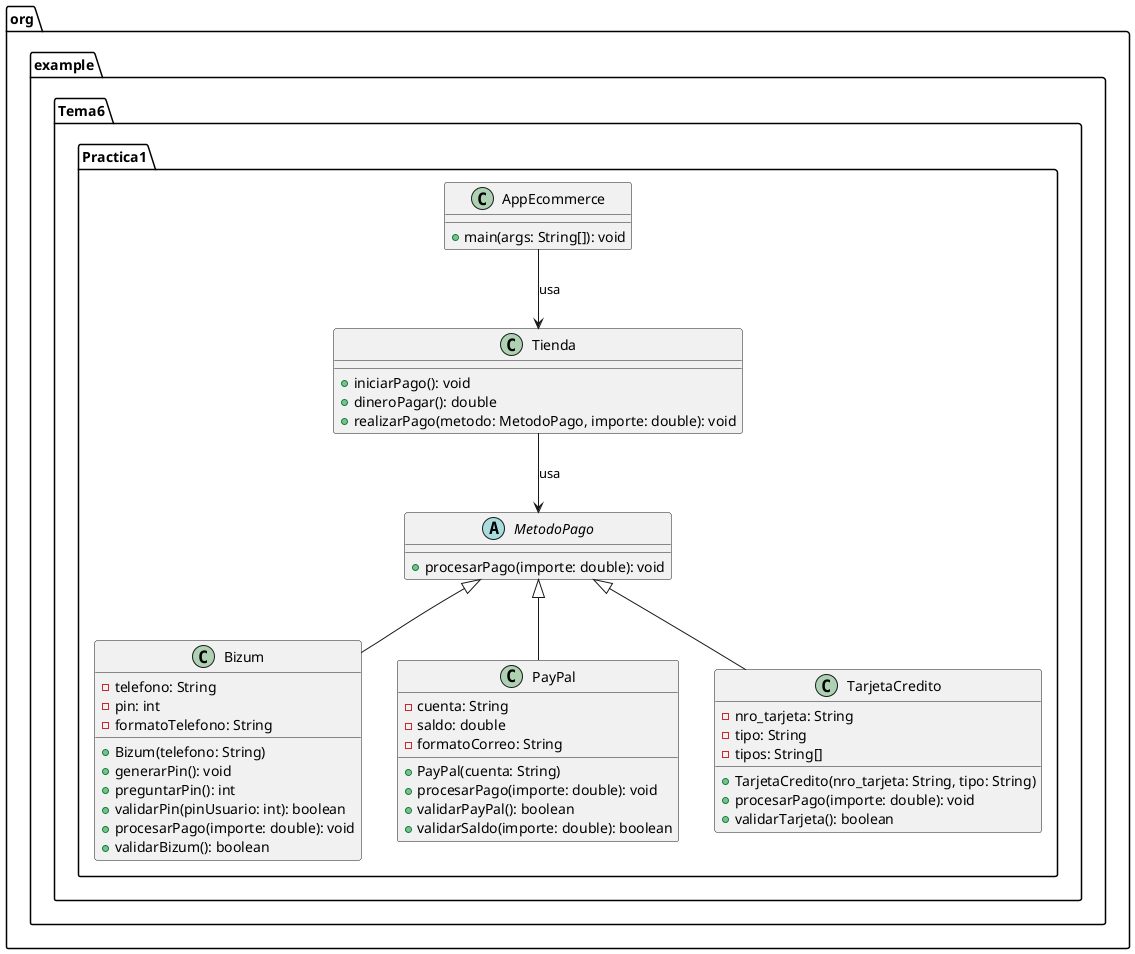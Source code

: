 @startuml
' Definimos los paquetes
package "org.example.Tema6.Practica1" {

    ' Clase principal
    class AppEcommerce {
        +main(args: String[]): void
    }

    ' Clase abstracta
    abstract class MetodoPago {
        +procesarPago(importe: double): void
    }

    ' Clases que heredan MetodoPago
    class Bizum {
        -telefono: String
        -pin: int
        -formatoTelefono: String
        +Bizum(telefono: String)
        +generarPin(): void
        +preguntarPin(): int
        +validarPin(pinUsuario: int): boolean
        +procesarPago(importe: double): void
        +validarBizum(): boolean
    }

    class PayPal {
        -cuenta: String
        -saldo: double
        -formatoCorreo: String
        +PayPal(cuenta: String)
        +procesarPago(importe: double): void
        +validarPayPal(): boolean
        +validarSaldo(importe: double): boolean
    }

    class TarjetaCredito {
        -nro_tarjeta: String
        -tipo: String
        -tipos: String[]
        +TarjetaCredito(nro_tarjeta: String, tipo: String)
        +procesarPago(importe: double): void
        +validarTarjeta(): boolean
    }

    class Tienda {
        +iniciarPago(): void
        +dineroPagar(): double
        +realizarPago(metodo: MetodoPago, importe: double): void
    }

    ' Relaciones
    AppEcommerce --> Tienda : usa
    Tienda --> MetodoPago : usa
    MetodoPago <|-- Bizum
    MetodoPago <|-- PayPal
    MetodoPago <|-- TarjetaCredito
}

@enduml
